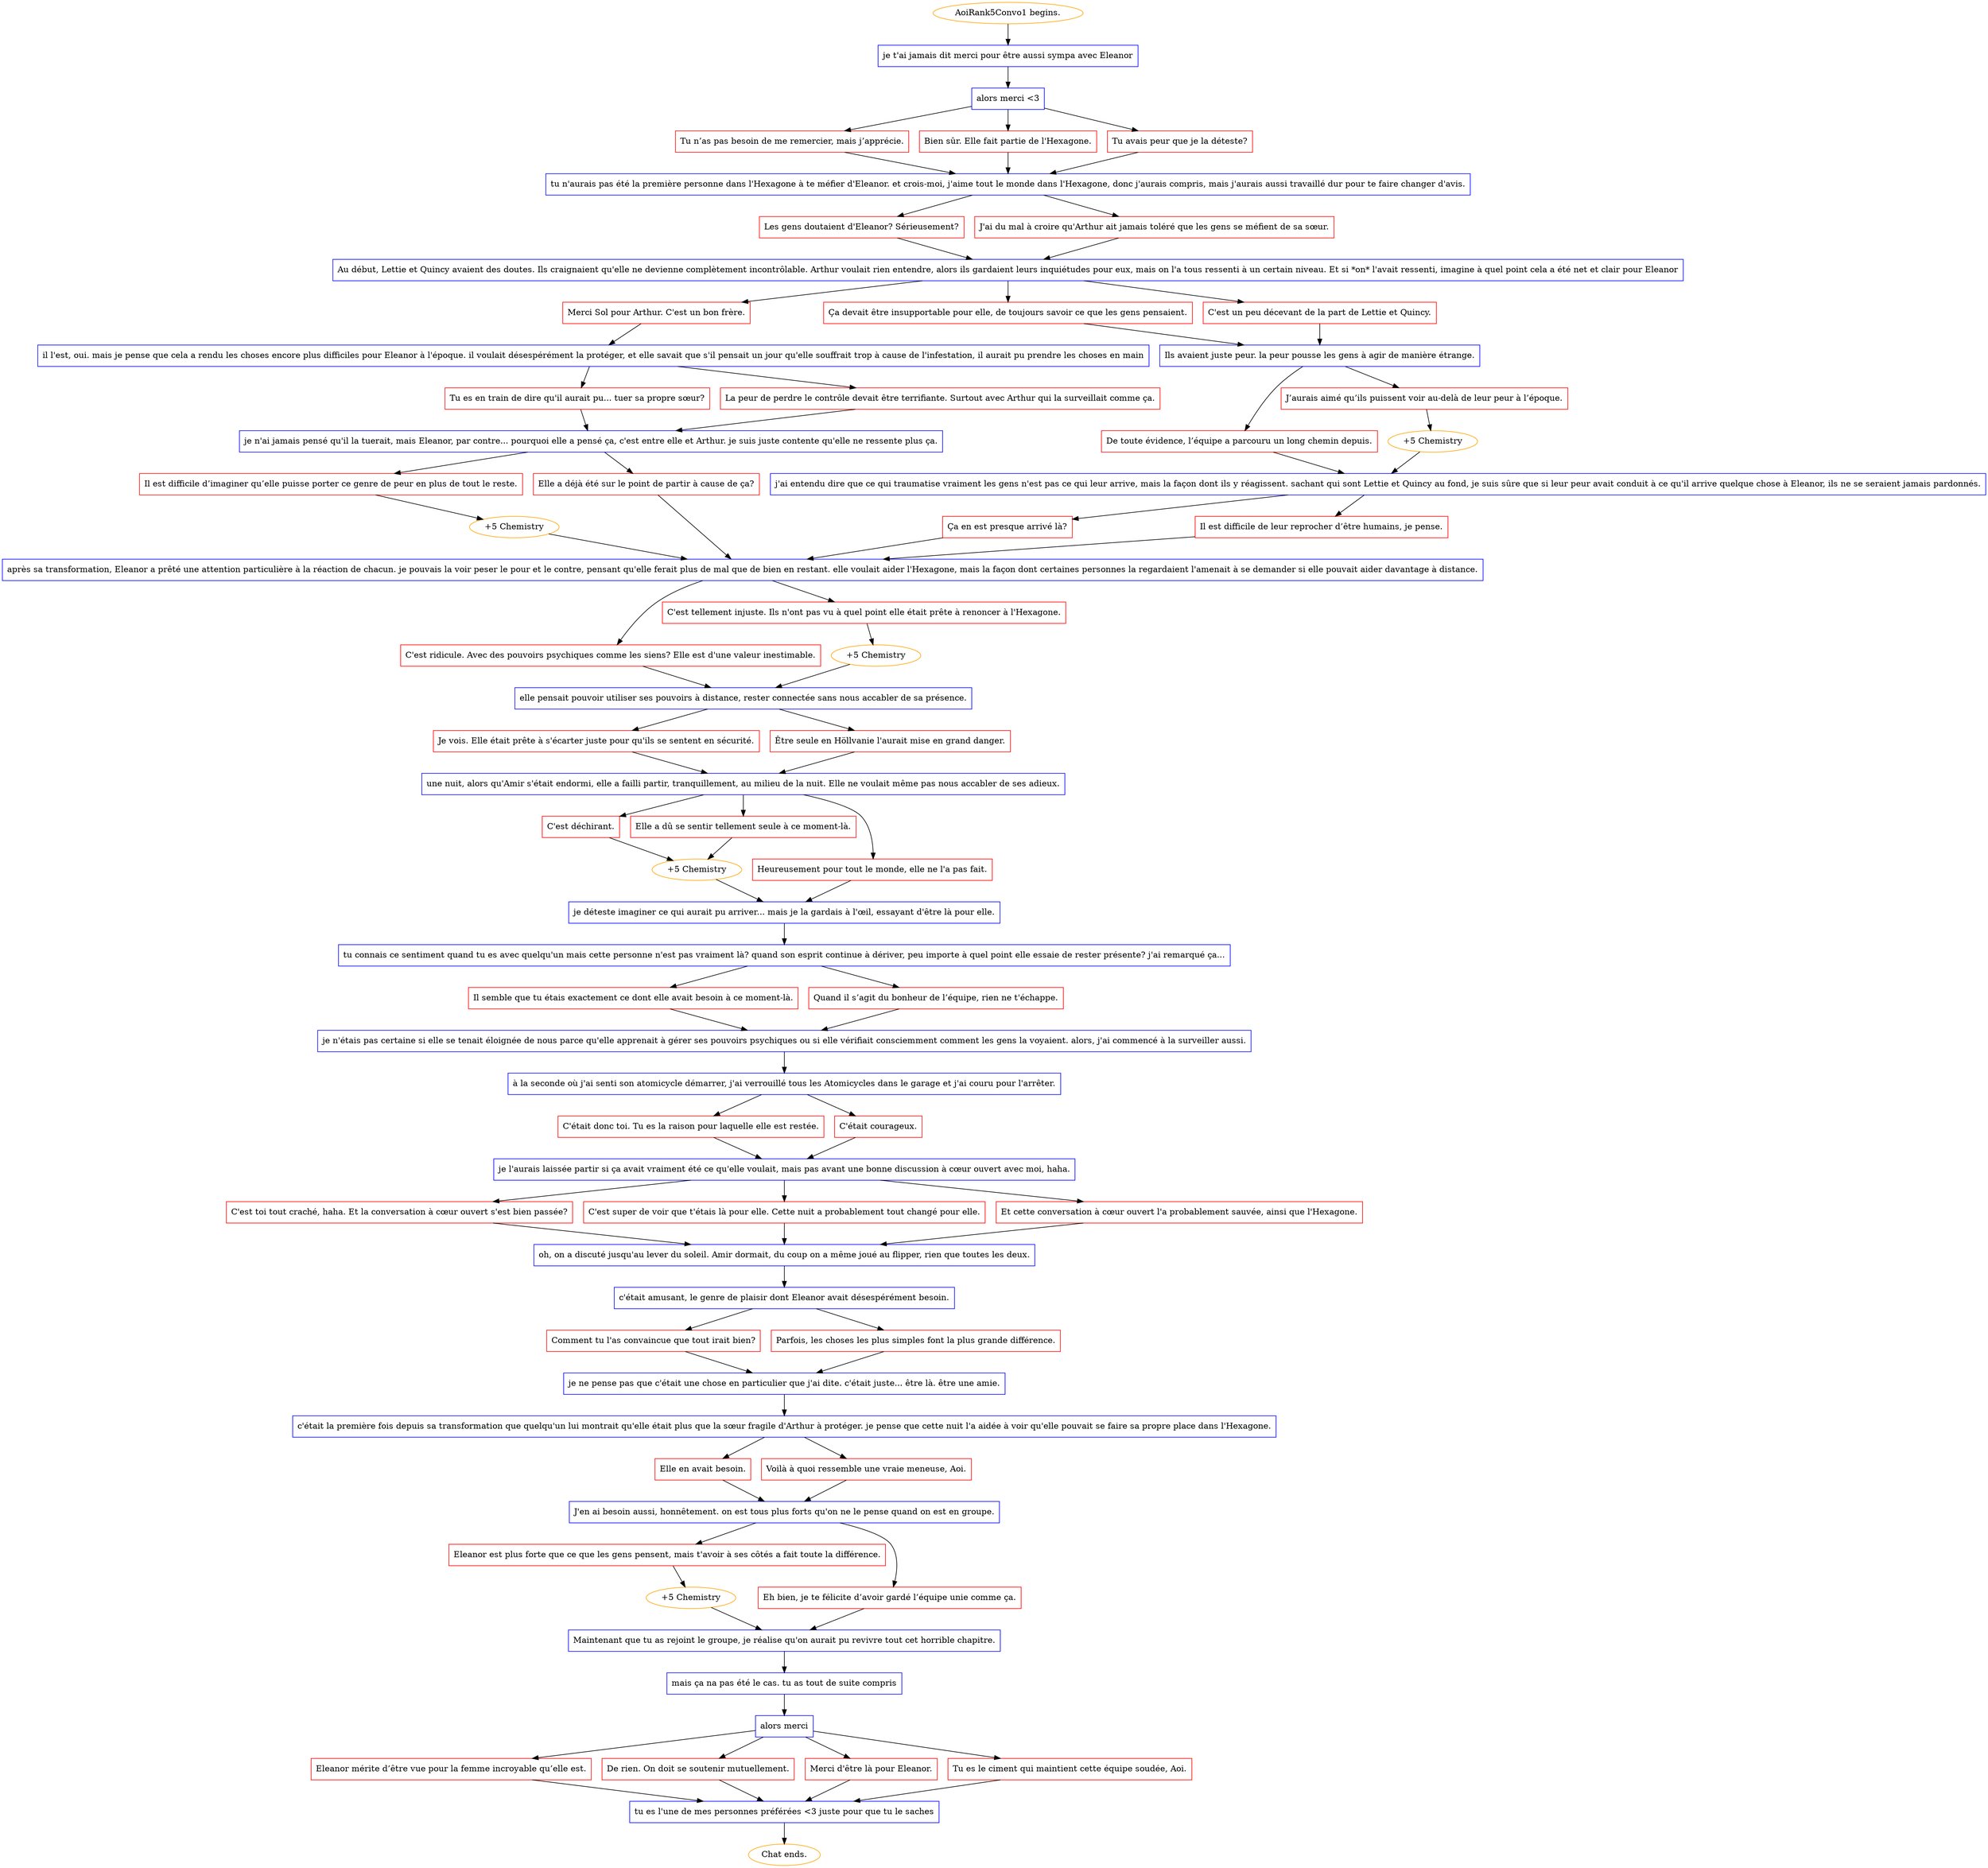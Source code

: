 digraph {
	"AoiRank5Convo1 begins." [color=orange];
		"AoiRank5Convo1 begins." -> j1685275221;
	j1685275221 [label="je t'ai jamais dit merci pour être aussi sympa avec Eleanor",shape=box,color=blue];
		j1685275221 -> j3908097917;
	j3908097917 [label="alors merci <3",shape=box,color=blue];
		j3908097917 -> j2817064817;
		j3908097917 -> j568394189;
		j3908097917 -> j456870310;
	j2817064817 [label="Tu n’as pas besoin de me remercier, mais j’apprécie.",shape=box,color=red];
		j2817064817 -> j795762719;
	j568394189 [label="Bien sûr. Elle fait partie de l'Hexagone.",shape=box,color=red];
		j568394189 -> j795762719;
	j456870310 [label="Tu avais peur que je la déteste?",shape=box,color=red];
		j456870310 -> j795762719;
	j795762719 [label="tu n'aurais pas été la première personne dans l'Hexagone à te méfier d'Eleanor. et crois-moi, j'aime tout le monde dans l'Hexagone, donc j'aurais compris, mais j'aurais aussi travaillé dur pour te faire changer d'avis.",shape=box,color=blue];
		j795762719 -> j958730958;
		j795762719 -> j1157646826;
	j958730958 [label="Les gens doutaient d'Eleanor? Sérieusement?",shape=box,color=red];
		j958730958 -> j1912227681;
	j1157646826 [label="J'ai du mal à croire qu'Arthur ait jamais toléré que les gens se méfient de sa sœur.",shape=box,color=red];
		j1157646826 -> j1912227681;
	j1912227681 [label="Au début, Lettie et Quincy avaient des doutes. Ils craignaient qu'elle ne devienne complètement incontrôlable. Arthur voulait rien entendre, alors ils gardaient leurs inquiétudes pour eux, mais on l'a tous ressenti à un certain niveau. Et si *on* l'avait ressenti, imagine à quel point cela a été net et clair pour Eleanor",shape=box,color=blue];
		j1912227681 -> j1536912917;
		j1912227681 -> j2727680560;
		j1912227681 -> j1037316563;
	j1536912917 [label="Merci Sol pour Arthur. C'est un bon frère.",shape=box,color=red];
		j1536912917 -> j2225382552;
	j2727680560 [label="Ça devait être insupportable pour elle, de toujours savoir ce que les gens pensaient.",shape=box,color=red];
		j2727680560 -> j3264506931;
	j1037316563 [label="C'est un peu décevant de la part de Lettie et Quincy.",shape=box,color=red];
		j1037316563 -> j3264506931;
	j2225382552 [label="il l'est, oui. mais je pense que cela a rendu les choses encore plus difficiles pour Eleanor à l'époque. il voulait désespérément la protéger, et elle savait que s'il pensait un jour qu'elle souffrait trop à cause de l'infestation, il aurait pu prendre les choses en main",shape=box,color=blue];
		j2225382552 -> j237570891;
		j2225382552 -> j3472475586;
	j3264506931 [label="Ils avaient juste peur. la peur pousse les gens à agir de manière étrange.",shape=box,color=blue];
		j3264506931 -> j4058070210;
		j3264506931 -> j1948980836;
	j237570891 [label="Tu es en train de dire qu'il aurait pu... tuer sa propre sœur?",shape=box,color=red];
		j237570891 -> j2872457194;
	j3472475586 [label="La peur de perdre le contrôle devait être terrifiante. Surtout avec Arthur qui la surveillait comme ça.",shape=box,color=red];
		j3472475586 -> j2872457194;
	j4058070210 [label="De toute évidence, l’équipe a parcouru un long chemin depuis.",shape=box,color=red];
		j4058070210 -> j4176261379;
	j1948980836 [label="J’aurais aimé qu’ils puissent voir au-delà de leur peur à l’époque.",shape=box,color=red];
		j1948980836 -> j1961247200;
	j2872457194 [label="je n'ai jamais pensé qu'il la tuerait, mais Eleanor, par contre... pourquoi elle a pensé ça, c'est entre elle et Arthur. je suis juste contente qu'elle ne ressente plus ça.",shape=box,color=blue];
		j2872457194 -> j2095268622;
		j2872457194 -> j1839864492;
	j4176261379 [label="j'ai entendu dire que ce qui traumatise vraiment les gens n'est pas ce qui leur arrive, mais la façon dont ils y réagissent. sachant qui sont Lettie et Quincy au fond, je suis sûre que si leur peur avait conduit à ce qu'il arrive quelque chose à Eleanor, ils ne se seraient jamais pardonnés.",shape=box,color=blue];
		j4176261379 -> j3655129207;
		j4176261379 -> j3834038971;
	j1961247200 [label="+5 Chemistry",color=orange];
		j1961247200 -> j4176261379;
	j2095268622 [label="Il est difficile d’imaginer qu’elle puisse porter ce genre de peur en plus de tout le reste.",shape=box,color=red];
		j2095268622 -> j1491081207;
	j1839864492 [label="Elle a déjà été sur le point de partir à cause de ça?",shape=box,color=red];
		j1839864492 -> j2682030611;
	j3655129207 [label="Ça en est presque arrivé là?",shape=box,color=red];
		j3655129207 -> j2682030611;
	j3834038971 [label="Il est difficile de leur reprocher d’être humains, je pense.",shape=box,color=red];
		j3834038971 -> j2682030611;
	j1491081207 [label="+5 Chemistry",color=orange];
		j1491081207 -> j2682030611;
	j2682030611 [label="après sa transformation, Eleanor a prêté une attention particulière à la réaction de chacun. je pouvais la voir peser le pour et le contre, pensant qu'elle ferait plus de mal que de bien en restant. elle voulait aider l'Hexagone, mais la façon dont certaines personnes la regardaient l'amenait à se demander si elle pouvait aider davantage à distance.",shape=box,color=blue];
		j2682030611 -> j2391981239;
		j2682030611 -> j1970390708;
	j2391981239 [label="C'est ridicule. Avec des pouvoirs psychiques comme les siens? Elle est d'une valeur inestimable.",shape=box,color=red];
		j2391981239 -> j2127683254;
	j1970390708 [label="C'est tellement injuste. Ils n'ont pas vu à quel point elle était prête à renoncer à l'Hexagone.",shape=box,color=red];
		j1970390708 -> j3752974457;
	j2127683254 [label="elle pensait pouvoir utiliser ses pouvoirs à distance, rester connectée sans nous accabler de sa présence.",shape=box,color=blue];
		j2127683254 -> j807954335;
		j2127683254 -> j3746526701;
	j3752974457 [label="+5 Chemistry",color=orange];
		j3752974457 -> j2127683254;
	j807954335 [label="Je vois. Elle était prête à s'écarter juste pour qu'ils se sentent en sécurité.",shape=box,color=red];
		j807954335 -> j56985786;
	j3746526701 [label="Être seule en Höllvanie l'aurait mise en grand danger.",shape=box,color=red];
		j3746526701 -> j56985786;
	j56985786 [label="une nuit, alors qu'Amir s'était endormi, elle a failli partir, tranquillement, au milieu de la nuit. Elle ne voulait même pas nous accabler de ses adieux.",shape=box,color=blue];
		j56985786 -> j3329717630;
		j56985786 -> j3339341212;
		j56985786 -> j1417596177;
	j3329717630 [label="C'est déchirant.",shape=box,color=red];
		j3329717630 -> j545648107;
	j3339341212 [label="Heureusement pour tout le monde, elle ne l'a pas fait.",shape=box,color=red];
		j3339341212 -> j2267169020;
	j1417596177 [label="Elle a dû se sentir tellement seule à ce moment-là.",shape=box,color=red];
		j1417596177 -> j545648107;
	j545648107 [label="+5 Chemistry",color=orange];
		j545648107 -> j2267169020;
	j2267169020 [label="je déteste imaginer ce qui aurait pu arriver... mais je la gardais à l'œil, essayant d'être là pour elle.",shape=box,color=blue];
		j2267169020 -> j2318008301;
	j2318008301 [label="tu connais ce sentiment quand tu es avec quelqu'un mais cette personne n'est pas vraiment là? quand son esprit continue à dériver, peu importe à quel point elle essaie de rester présente? j'ai remarqué ça...",shape=box,color=blue];
		j2318008301 -> j1584465776;
		j2318008301 -> j82591457;
	j1584465776 [label="Il semble que tu étais exactement ce dont elle avait besoin à ce moment-là.",shape=box,color=red];
		j1584465776 -> j1737507888;
	j82591457 [label="Quand il s’agit du bonheur de l’équipe, rien ne t'échappe.",shape=box,color=red];
		j82591457 -> j1737507888;
	j1737507888 [label="je n'étais pas certaine si elle se tenait éloignée de nous parce qu'elle apprenait à gérer ses pouvoirs psychiques ou si elle vérifiait consciemment comment les gens la voyaient. alors, j'ai commencé à la surveiller aussi.",shape=box,color=blue];
		j1737507888 -> j429345529;
	j429345529 [label="à la seconde où j'ai senti son atomicycle démarrer, j'ai verrouillé tous les Atomicycles dans le garage et j'ai couru pour l'arrêter.",shape=box,color=blue];
		j429345529 -> j1876523460;
		j429345529 -> j2120526203;
	j1876523460 [label="C'était donc toi. Tu es la raison pour laquelle elle est restée.",shape=box,color=red];
		j1876523460 -> j4285716441;
	j2120526203 [label="C'était courageux.",shape=box,color=red];
		j2120526203 -> j4285716441;
	j4285716441 [label="je l'aurais laissée partir si ça avait vraiment été ce qu'elle voulait, mais pas avant une bonne discussion à cœur ouvert avec moi, haha.",shape=box,color=blue];
		j4285716441 -> j3643731811;
		j4285716441 -> j42555133;
		j4285716441 -> j1622720866;
	j3643731811 [label="C'est toi tout craché, haha. Et la conversation à cœur ouvert s'est bien passée?",shape=box,color=red];
		j3643731811 -> j2317155945;
	j42555133 [label="C'est super de voir que t'étais là pour elle. Cette nuit a probablement tout changé pour elle.",shape=box,color=red];
		j42555133 -> j2317155945;
	j1622720866 [label="Et cette conversation à cœur ouvert l'a probablement sauvée, ainsi que l'Hexagone.",shape=box,color=red];
		j1622720866 -> j2317155945;
	j2317155945 [label="oh, on a discuté jusqu'au lever du soleil. Amir dormait, du coup on a même joué au flipper, rien que toutes les deux.",shape=box,color=blue];
		j2317155945 -> j69202903;
	j69202903 [label="c'était amusant, le genre de plaisir dont Eleanor avait désespérément besoin.",shape=box,color=blue];
		j69202903 -> j2004294232;
		j69202903 -> j2564646510;
	j2004294232 [label="Comment tu l'as convaincue que tout irait bien?",shape=box,color=red];
		j2004294232 -> j3868147310;
	j2564646510 [label="Parfois, les choses les plus simples font la plus grande différence.",shape=box,color=red];
		j2564646510 -> j3868147310;
	j3868147310 [label="je ne pense pas que c'était une chose en particulier que j'ai dite. c'était juste... être là. être une amie.",shape=box,color=blue];
		j3868147310 -> j2955978182;
	j2955978182 [label="c'était la première fois depuis sa transformation que quelqu'un lui montrait qu'elle était plus que la sœur fragile d'Arthur à protéger. je pense que cette nuit l'a aidée à voir qu'elle pouvait se faire sa propre place dans l'Hexagone.",shape=box,color=blue];
		j2955978182 -> j293997461;
		j2955978182 -> j750908745;
	j293997461 [label="Elle en avait besoin.",shape=box,color=red];
		j293997461 -> j2693479291;
	j750908745 [label="Voilà à quoi ressemble une vraie meneuse, Aoi.",shape=box,color=red];
		j750908745 -> j2693479291;
	j2693479291 [label="J'en ai besoin aussi, honnêtement. on est tous plus forts qu'on ne le pense quand on est en groupe.",shape=box,color=blue];
		j2693479291 -> j1803585692;
		j2693479291 -> j872536571;
	j1803585692 [label="Eleanor est plus forte que ce que les gens pensent, mais t'avoir à ses côtés a fait toute la différence.",shape=box,color=red];
		j1803585692 -> j3461699826;
	j872536571 [label="Eh bien, je te félicite d’avoir gardé l’équipe unie comme ça.",shape=box,color=red];
		j872536571 -> j1889211138;
	j3461699826 [label="+5 Chemistry",color=orange];
		j3461699826 -> j1889211138;
	j1889211138 [label="Maintenant que tu as rejoint le groupe, je réalise qu'on aurait pu revivre tout cet horrible chapitre.",shape=box,color=blue];
		j1889211138 -> j2222188556;
	j2222188556 [label="mais ça na pas été le cas. tu as tout de suite compris",shape=box,color=blue];
		j2222188556 -> j1480121061;
	j1480121061 [label="alors merci",shape=box,color=blue];
		j1480121061 -> j4026280717;
		j1480121061 -> j2696347256;
		j1480121061 -> j2435391894;
		j1480121061 -> j3478855835;
	j4026280717 [label="Eleanor mérite d’être vue pour la femme incroyable qu’elle est.",shape=box,color=red];
		j4026280717 -> j3677799587;
	j2696347256 [label="De rien. On doit se soutenir mutuellement.",shape=box,color=red];
		j2696347256 -> j3677799587;
	j2435391894 [label="Merci d'être là pour Eleanor.",shape=box,color=red];
		j2435391894 -> j3677799587;
	j3478855835 [label="Tu es le ciment qui maintient cette équipe soudée, Aoi.",shape=box,color=red];
		j3478855835 -> j3677799587;
	j3677799587 [label="tu es l'une de mes personnes préférées <3 juste pour que tu le saches",shape=box,color=blue];
		j3677799587 -> "Chat ends.";
	"Chat ends." [color=orange];
}